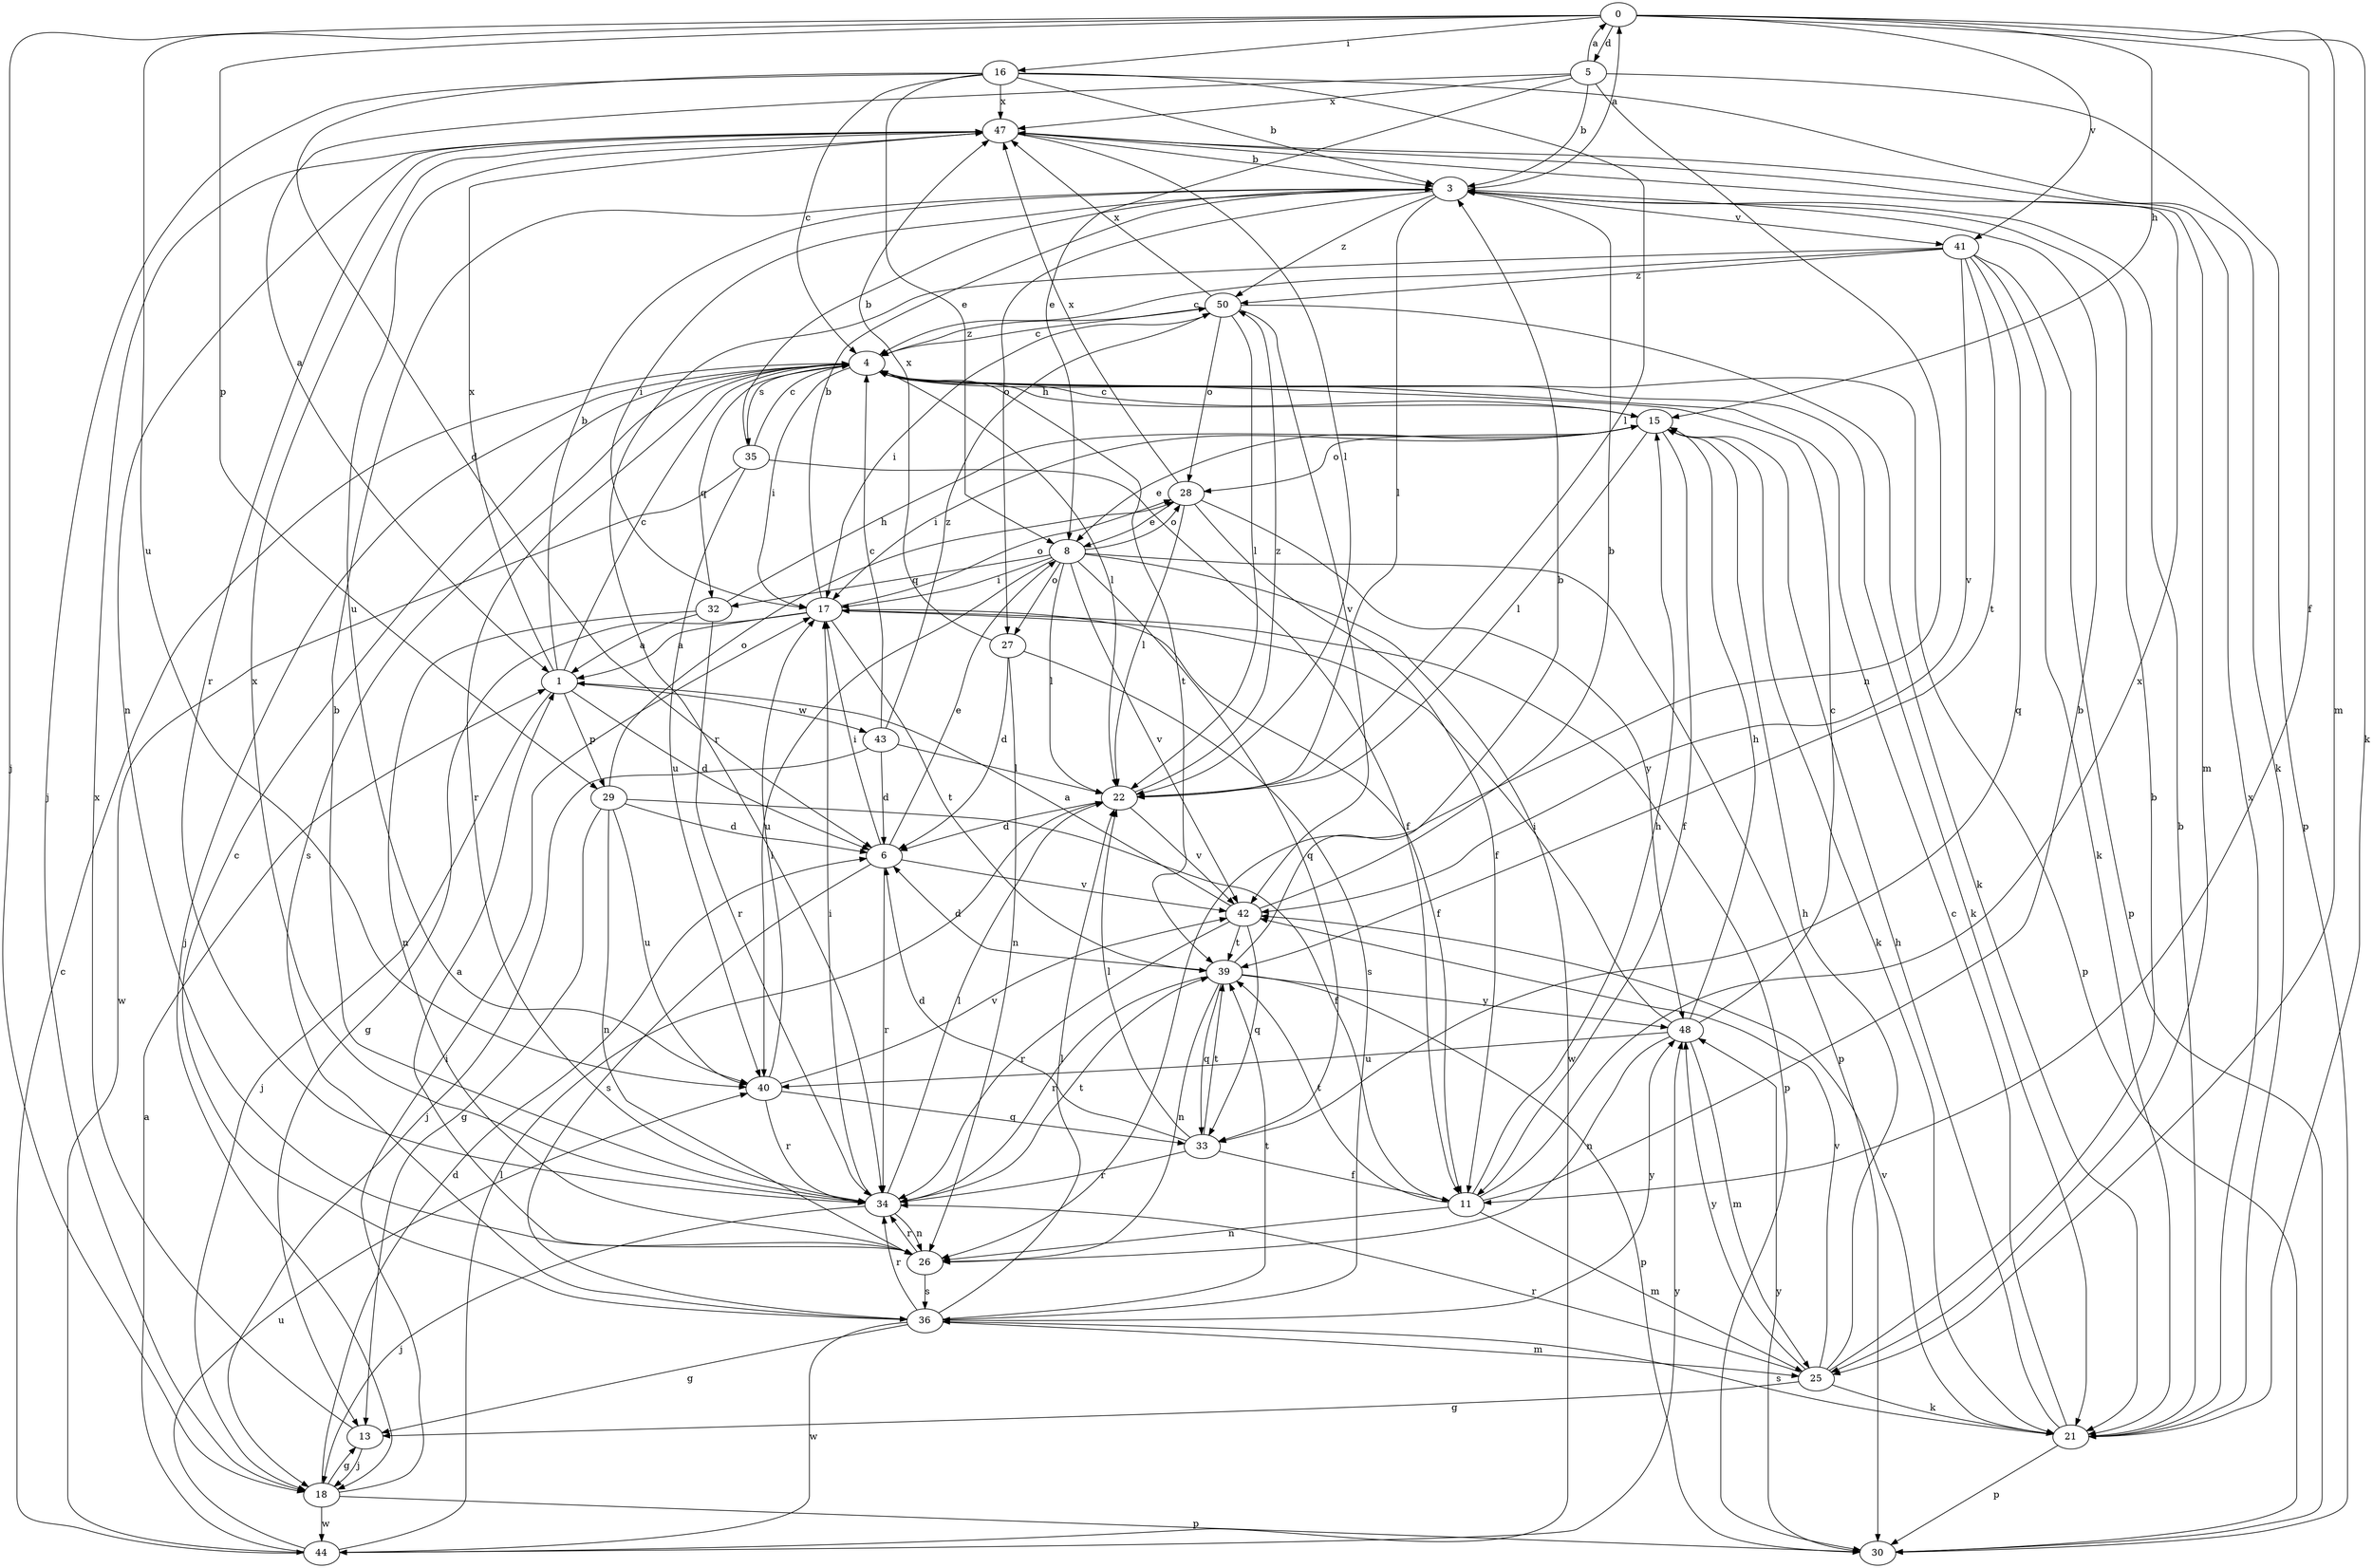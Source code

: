 strict digraph  {
0;
1;
3;
4;
5;
6;
8;
11;
13;
15;
16;
17;
18;
21;
22;
25;
26;
27;
28;
29;
30;
32;
33;
34;
35;
36;
39;
40;
41;
42;
43;
44;
47;
48;
50;
0 -> 5  [label=d];
0 -> 11  [label=f];
0 -> 15  [label=h];
0 -> 16  [label=i];
0 -> 18  [label=j];
0 -> 21  [label=k];
0 -> 25  [label=m];
0 -> 29  [label=p];
0 -> 40  [label=u];
0 -> 41  [label=v];
1 -> 3  [label=b];
1 -> 4  [label=c];
1 -> 6  [label=d];
1 -> 18  [label=j];
1 -> 29  [label=p];
1 -> 43  [label=w];
1 -> 47  [label=x];
3 -> 0  [label=a];
3 -> 17  [label=i];
3 -> 22  [label=l];
3 -> 27  [label=o];
3 -> 41  [label=v];
3 -> 50  [label=z];
4 -> 15  [label=h];
4 -> 17  [label=i];
4 -> 18  [label=j];
4 -> 21  [label=k];
4 -> 22  [label=l];
4 -> 30  [label=p];
4 -> 32  [label=q];
4 -> 34  [label=r];
4 -> 35  [label=s];
4 -> 36  [label=s];
4 -> 39  [label=t];
4 -> 50  [label=z];
5 -> 0  [label=a];
5 -> 1  [label=a];
5 -> 3  [label=b];
5 -> 8  [label=e];
5 -> 26  [label=n];
5 -> 30  [label=p];
5 -> 47  [label=x];
6 -> 8  [label=e];
6 -> 17  [label=i];
6 -> 34  [label=r];
6 -> 36  [label=s];
6 -> 42  [label=v];
8 -> 17  [label=i];
8 -> 22  [label=l];
8 -> 27  [label=o];
8 -> 28  [label=o];
8 -> 30  [label=p];
8 -> 32  [label=q];
8 -> 33  [label=q];
8 -> 40  [label=u];
8 -> 42  [label=v];
8 -> 44  [label=w];
11 -> 3  [label=b];
11 -> 15  [label=h];
11 -> 25  [label=m];
11 -> 26  [label=n];
11 -> 39  [label=t];
11 -> 47  [label=x];
13 -> 18  [label=j];
13 -> 47  [label=x];
15 -> 4  [label=c];
15 -> 8  [label=e];
15 -> 11  [label=f];
15 -> 17  [label=i];
15 -> 21  [label=k];
15 -> 22  [label=l];
15 -> 28  [label=o];
16 -> 3  [label=b];
16 -> 4  [label=c];
16 -> 6  [label=d];
16 -> 8  [label=e];
16 -> 18  [label=j];
16 -> 21  [label=k];
16 -> 22  [label=l];
16 -> 47  [label=x];
17 -> 1  [label=a];
17 -> 3  [label=b];
17 -> 11  [label=f];
17 -> 13  [label=g];
17 -> 28  [label=o];
17 -> 30  [label=p];
17 -> 39  [label=t];
18 -> 6  [label=d];
18 -> 13  [label=g];
18 -> 17  [label=i];
18 -> 30  [label=p];
18 -> 44  [label=w];
21 -> 3  [label=b];
21 -> 4  [label=c];
21 -> 15  [label=h];
21 -> 30  [label=p];
21 -> 36  [label=s];
21 -> 42  [label=v];
21 -> 47  [label=x];
22 -> 6  [label=d];
22 -> 42  [label=v];
22 -> 50  [label=z];
25 -> 3  [label=b];
25 -> 13  [label=g];
25 -> 15  [label=h];
25 -> 21  [label=k];
25 -> 34  [label=r];
25 -> 42  [label=v];
25 -> 48  [label=y];
26 -> 1  [label=a];
26 -> 34  [label=r];
26 -> 36  [label=s];
27 -> 6  [label=d];
27 -> 26  [label=n];
27 -> 36  [label=s];
27 -> 47  [label=x];
28 -> 8  [label=e];
28 -> 11  [label=f];
28 -> 22  [label=l];
28 -> 47  [label=x];
28 -> 48  [label=y];
29 -> 6  [label=d];
29 -> 11  [label=f];
29 -> 13  [label=g];
29 -> 26  [label=n];
29 -> 28  [label=o];
29 -> 40  [label=u];
30 -> 48  [label=y];
32 -> 1  [label=a];
32 -> 15  [label=h];
32 -> 26  [label=n];
32 -> 34  [label=r];
33 -> 6  [label=d];
33 -> 11  [label=f];
33 -> 22  [label=l];
33 -> 34  [label=r];
33 -> 39  [label=t];
34 -> 3  [label=b];
34 -> 17  [label=i];
34 -> 18  [label=j];
34 -> 22  [label=l];
34 -> 26  [label=n];
34 -> 39  [label=t];
34 -> 47  [label=x];
35 -> 3  [label=b];
35 -> 4  [label=c];
35 -> 11  [label=f];
35 -> 40  [label=u];
35 -> 44  [label=w];
36 -> 4  [label=c];
36 -> 13  [label=g];
36 -> 22  [label=l];
36 -> 25  [label=m];
36 -> 34  [label=r];
36 -> 39  [label=t];
36 -> 44  [label=w];
36 -> 48  [label=y];
39 -> 3  [label=b];
39 -> 6  [label=d];
39 -> 26  [label=n];
39 -> 30  [label=p];
39 -> 33  [label=q];
39 -> 34  [label=r];
39 -> 48  [label=y];
40 -> 17  [label=i];
40 -> 33  [label=q];
40 -> 34  [label=r];
40 -> 42  [label=v];
41 -> 4  [label=c];
41 -> 21  [label=k];
41 -> 30  [label=p];
41 -> 33  [label=q];
41 -> 34  [label=r];
41 -> 39  [label=t];
41 -> 42  [label=v];
41 -> 50  [label=z];
42 -> 1  [label=a];
42 -> 3  [label=b];
42 -> 33  [label=q];
42 -> 34  [label=r];
42 -> 39  [label=t];
43 -> 4  [label=c];
43 -> 6  [label=d];
43 -> 18  [label=j];
43 -> 22  [label=l];
43 -> 50  [label=z];
44 -> 1  [label=a];
44 -> 4  [label=c];
44 -> 22  [label=l];
44 -> 40  [label=u];
44 -> 48  [label=y];
47 -> 3  [label=b];
47 -> 22  [label=l];
47 -> 25  [label=m];
47 -> 26  [label=n];
47 -> 34  [label=r];
47 -> 40  [label=u];
48 -> 4  [label=c];
48 -> 15  [label=h];
48 -> 17  [label=i];
48 -> 25  [label=m];
48 -> 26  [label=n];
48 -> 40  [label=u];
50 -> 4  [label=c];
50 -> 17  [label=i];
50 -> 21  [label=k];
50 -> 22  [label=l];
50 -> 28  [label=o];
50 -> 42  [label=v];
50 -> 47  [label=x];
}
